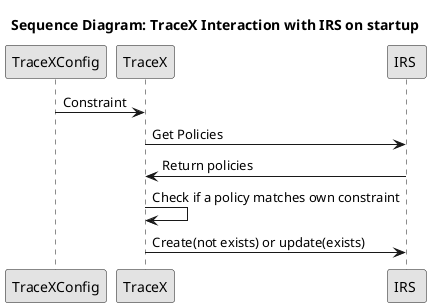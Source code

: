 @startuml
skinparam monochrome true
skinparam shadowing false
skinparam defaultFontName "Architects daughter"
title Sequence Diagram: TraceX Interaction with IRS on startup
participant "TraceXConfig" as Config
participant "TraceX" as TraceX
participant "IRS " as IRS

Config -> TraceX : Constraint
TraceX -> IRS : Get Policies
IRS -> TraceX: Return policies
TraceX -> TraceX: Check if a policy matches own constraint

TraceX -> IRS : Create(not exists) or update(exists)

@enduml


@startuml
skinparam monochrome true
skinparam shadowing false
skinparam defaultFontName "Architects daughter"

title Sequence Diagram: TraceX Interaction with EDC on startup (As is)
participant "TraceXConfig" as Config
participant "TraceX" as TraceX
participant "EDC " as EDC
Config -> TraceX : ID 3.0 Trace
TraceX -> EDC : Create notification asset, policy, definition
@enduml

@startuml
skinparam monochrome true
skinparam shadowing false
skinparam defaultFontName "Architects daughter"

title Sequence Diagram: TraceX Interaction with EDC on startup (To be)
participant "IRS" as IRS
participant "TraceX" as TraceX
participant "EDC " as EDC
TraceX -> IRS: Get Policies
IRS -> TraceX : return policy(c1,c2,c3,c4)
TraceX -> EDC : Create notification asset, policy, definition
@enduml

@startuml
skinparam monochrome true
skinparam shadowing false
skinparam defaultFontName "Architects daughter"

title Sequence Diagram: Sending notifications
participant "TraceX" as TraceX
participant "TraceXIRSLib" as TraceXIRSLib
participant "IRS " as IRS
participant "EDC " as EDC

TraceX -> TraceX: ...
TraceX -> EDC: Get catalog
EDC -> TraceX: -> Return catalog
TraceX -> TraceX: Filter for notification type (alert / investigation) / method(update, receive)
TraceX -> TraceXIRSLib: Validate if catalog policy matches the configured policies in IRS Lib (3 Default Policies)
TraceXIRSLib -> TraceX: Valid
TraceX -> EDC: Send out notification
@enduml


